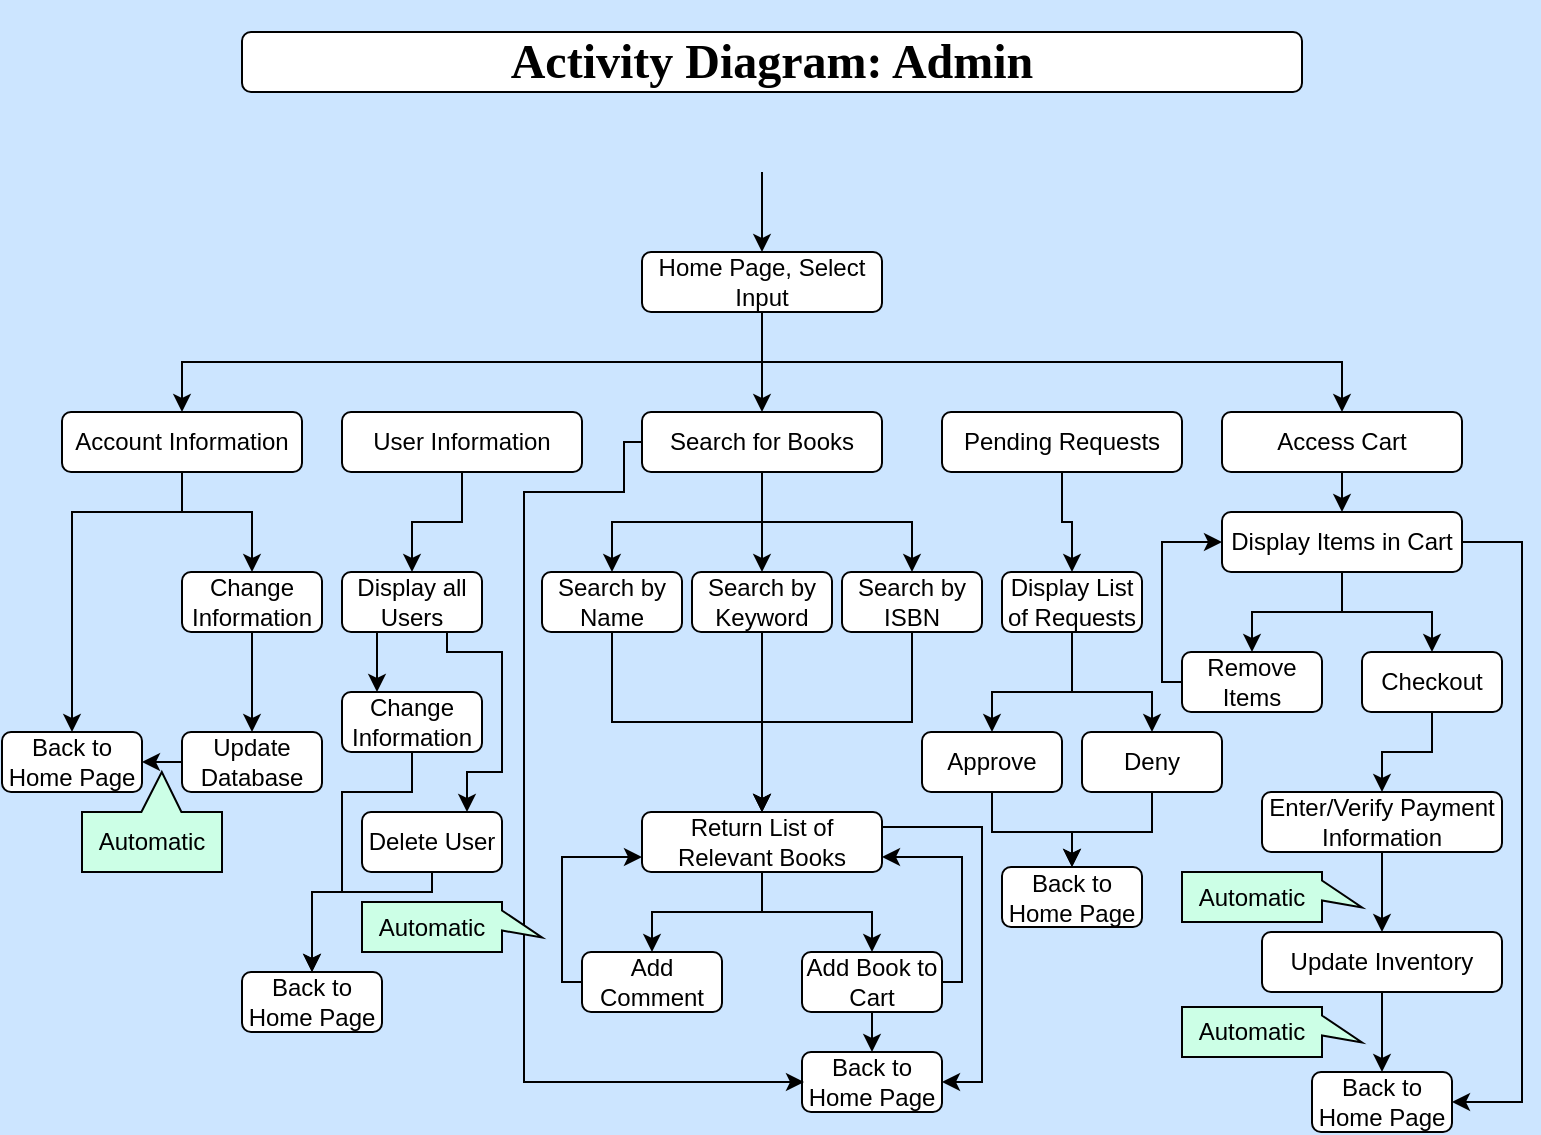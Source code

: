<mxfile version="23.1.4" type="google">
  <diagram name="Page-1" id="G4O3pw8mz-HCcEDm6bKv">
    <mxGraphModel grid="1" page="1" gridSize="10" guides="1" tooltips="1" connect="1" arrows="1" fold="1" pageScale="1" pageWidth="850" pageHeight="1100" background="#CCE5FF" math="0" shadow="0">
      <root>
        <mxCell id="0" />
        <mxCell id="1" parent="0" />
        <mxCell id="jNIEVBM6Wmnlz1BXS3UX-2" value="&lt;h1&gt;Activity Diagram: Admin&lt;/h1&gt;" style="rounded=1;whiteSpace=wrap;html=1;fontFamily=Times New Roman;" vertex="1" parent="1">
          <mxGeometry x="160" y="50" width="530" height="30" as="geometry" />
        </mxCell>
        <mxCell id="HwOnpyn5BcN7FP6Mbuu5-87" style="edgeStyle=orthogonalEdgeStyle;rounded=0;orthogonalLoop=1;jettySize=auto;html=1;exitX=0.5;exitY=1;exitDx=0;exitDy=0;entryX=0.5;entryY=0;entryDx=0;entryDy=0;" edge="1" parent="1" source="jNIEVBM6Wmnlz1BXS3UX-7" target="HwOnpyn5BcN7FP6Mbuu5-19">
          <mxGeometry relative="1" as="geometry" />
        </mxCell>
        <mxCell id="jNIEVBM6Wmnlz1BXS3UX-7" value="Access Cart" style="rounded=1;whiteSpace=wrap;html=1;" vertex="1" parent="1">
          <mxGeometry x="650" y="240" width="120" height="30" as="geometry" />
        </mxCell>
        <mxCell id="HwOnpyn5BcN7FP6Mbuu5-60" style="edgeStyle=orthogonalEdgeStyle;rounded=0;orthogonalLoop=1;jettySize=auto;html=1;exitX=0;exitY=0.5;exitDx=0;exitDy=0;entryX=1;entryY=0.5;entryDx=0;entryDy=0;" edge="1" parent="1" source="HwOnpyn5BcN7FP6Mbuu5-15" target="HwOnpyn5BcN7FP6Mbuu5-13">
          <mxGeometry relative="1" as="geometry" />
        </mxCell>
        <mxCell id="HwOnpyn5BcN7FP6Mbuu5-15" value="Update Database" style="rounded=1;whiteSpace=wrap;html=1;" vertex="1" parent="1">
          <mxGeometry x="130" y="400" width="70" height="30" as="geometry" />
        </mxCell>
        <mxCell id="HwOnpyn5BcN7FP6Mbuu5-90" style="edgeStyle=orthogonalEdgeStyle;rounded=0;orthogonalLoop=1;jettySize=auto;html=1;exitX=0.5;exitY=1;exitDx=0;exitDy=0;entryX=0.5;entryY=0;entryDx=0;entryDy=0;" edge="1" parent="1" source="HwOnpyn5BcN7FP6Mbuu5-19" target="HwOnpyn5BcN7FP6Mbuu5-88">
          <mxGeometry relative="1" as="geometry" />
        </mxCell>
        <mxCell id="HwOnpyn5BcN7FP6Mbuu5-91" style="edgeStyle=orthogonalEdgeStyle;rounded=0;orthogonalLoop=1;jettySize=auto;html=1;exitX=0.5;exitY=1;exitDx=0;exitDy=0;entryX=0.5;entryY=0;entryDx=0;entryDy=0;" edge="1" parent="1" source="HwOnpyn5BcN7FP6Mbuu5-19" target="HwOnpyn5BcN7FP6Mbuu5-89">
          <mxGeometry relative="1" as="geometry" />
        </mxCell>
        <mxCell id="HwOnpyn5BcN7FP6Mbuu5-119" style="edgeStyle=orthogonalEdgeStyle;rounded=0;orthogonalLoop=1;jettySize=auto;html=1;exitX=1;exitY=0.5;exitDx=0;exitDy=0;entryX=1;entryY=0.5;entryDx=0;entryDy=0;" edge="1" parent="1" source="HwOnpyn5BcN7FP6Mbuu5-19" target="HwOnpyn5BcN7FP6Mbuu5-98">
          <mxGeometry relative="1" as="geometry">
            <Array as="points">
              <mxPoint x="800" y="305" />
              <mxPoint x="800" y="585" />
            </Array>
          </mxGeometry>
        </mxCell>
        <mxCell id="HwOnpyn5BcN7FP6Mbuu5-19" value="Display Items in Cart" style="rounded=1;whiteSpace=wrap;html=1;" vertex="1" parent="1">
          <mxGeometry x="650" y="290" width="120" height="30" as="geometry" />
        </mxCell>
        <mxCell id="HwOnpyn5BcN7FP6Mbuu5-54" style="edgeStyle=orthogonalEdgeStyle;rounded=0;orthogonalLoop=1;jettySize=auto;html=1;exitX=0.5;exitY=1;exitDx=0;exitDy=0;entryX=0.5;entryY=0;entryDx=0;entryDy=0;" edge="1" parent="1" source="jNIEVBM6Wmnlz1BXS3UX-3" target="jNIEVBM6Wmnlz1BXS3UX-6">
          <mxGeometry relative="1" as="geometry">
            <mxPoint x="180" y="240" as="targetPoint" />
          </mxGeometry>
        </mxCell>
        <mxCell id="HwOnpyn5BcN7FP6Mbuu5-55" style="edgeStyle=orthogonalEdgeStyle;rounded=0;orthogonalLoop=1;jettySize=auto;html=1;exitX=0.5;exitY=1;exitDx=0;exitDy=0;entryX=0.5;entryY=0;entryDx=0;entryDy=0;" edge="1" parent="1" source="jNIEVBM6Wmnlz1BXS3UX-3" target="jNIEVBM6Wmnlz1BXS3UX-7">
          <mxGeometry relative="1" as="geometry" />
        </mxCell>
        <mxCell id="HwOnpyn5BcN7FP6Mbuu5-56" style="edgeStyle=orthogonalEdgeStyle;rounded=0;orthogonalLoop=1;jettySize=auto;html=1;exitX=0.5;exitY=1;exitDx=0;exitDy=0;entryX=0.5;entryY=0;entryDx=0;entryDy=0;" edge="1" parent="1" source="jNIEVBM6Wmnlz1BXS3UX-3" target="jNIEVBM6Wmnlz1BXS3UX-4">
          <mxGeometry relative="1" as="geometry" />
        </mxCell>
        <mxCell id="HwOnpyn5BcN7FP6Mbuu5-71" style="edgeStyle=orthogonalEdgeStyle;rounded=0;orthogonalLoop=1;jettySize=auto;html=1;exitX=0.5;exitY=0;exitDx=0;exitDy=0;" edge="1" parent="1" source="jNIEVBM6Wmnlz1BXS3UX-3">
          <mxGeometry relative="1" as="geometry">
            <mxPoint x="420" y="160" as="targetPoint" />
          </mxGeometry>
        </mxCell>
        <mxCell id="jNIEVBM6Wmnlz1BXS3UX-3" value="Home Page, Select Input" style="rounded=1;whiteSpace=wrap;html=1;" vertex="1" parent="1">
          <mxGeometry x="360" y="160" width="120" height="30" as="geometry" />
        </mxCell>
        <mxCell id="HwOnpyn5BcN7FP6Mbuu5-59" style="edgeStyle=orthogonalEdgeStyle;rounded=0;orthogonalLoop=1;jettySize=auto;html=1;exitX=0.5;exitY=1;exitDx=0;exitDy=0;entryX=0.5;entryY=0;entryDx=0;entryDy=0;" edge="1" parent="1" source="HwOnpyn5BcN7FP6Mbuu5-30" target="HwOnpyn5BcN7FP6Mbuu5-15">
          <mxGeometry relative="1" as="geometry" />
        </mxCell>
        <mxCell id="HwOnpyn5BcN7FP6Mbuu5-30" value="Change Information" style="rounded=1;whiteSpace=wrap;html=1;" vertex="1" parent="1">
          <mxGeometry x="130" y="320" width="70" height="30" as="geometry" />
        </mxCell>
        <mxCell id="HwOnpyn5BcN7FP6Mbuu5-107" style="edgeStyle=orthogonalEdgeStyle;rounded=0;orthogonalLoop=1;jettySize=auto;html=1;exitX=0.5;exitY=1;exitDx=0;exitDy=0;entryX=0.5;entryY=0;entryDx=0;entryDy=0;" edge="1" parent="1" source="jNIEVBM6Wmnlz1BXS3UX-6" target="HwOnpyn5BcN7FP6Mbuu5-13">
          <mxGeometry relative="1" as="geometry">
            <Array as="points">
              <mxPoint x="130" y="290" />
              <mxPoint x="75" y="290" />
            </Array>
          </mxGeometry>
        </mxCell>
        <mxCell id="HwOnpyn5BcN7FP6Mbuu5-108" style="edgeStyle=orthogonalEdgeStyle;rounded=0;orthogonalLoop=1;jettySize=auto;html=1;exitX=0.5;exitY=1;exitDx=0;exitDy=0;entryX=0.5;entryY=0;entryDx=0;entryDy=0;" edge="1" parent="1" source="jNIEVBM6Wmnlz1BXS3UX-6" target="HwOnpyn5BcN7FP6Mbuu5-30">
          <mxGeometry relative="1" as="geometry">
            <Array as="points">
              <mxPoint x="130" y="290" />
              <mxPoint x="165" y="290" />
            </Array>
          </mxGeometry>
        </mxCell>
        <mxCell id="jNIEVBM6Wmnlz1BXS3UX-6" value="Account Information" style="rounded=1;whiteSpace=wrap;html=1;" vertex="1" parent="1">
          <mxGeometry x="70" y="240" width="120" height="30" as="geometry" />
        </mxCell>
        <mxCell id="HwOnpyn5BcN7FP6Mbuu5-13" value="Back to Home Page" style="rounded=1;whiteSpace=wrap;html=1;" vertex="1" parent="1">
          <mxGeometry x="40" y="400" width="70" height="30" as="geometry" />
        </mxCell>
        <mxCell id="HwOnpyn5BcN7FP6Mbuu5-84" style="edgeStyle=orthogonalEdgeStyle;rounded=0;orthogonalLoop=1;jettySize=auto;html=1;exitX=0.5;exitY=1;exitDx=0;exitDy=0;entryX=0.5;entryY=0;entryDx=0;entryDy=0;" edge="1" parent="1" source="HwOnpyn5BcN7FP6Mbuu5-17" target="HwOnpyn5BcN7FP6Mbuu5-18">
          <mxGeometry relative="1" as="geometry" />
        </mxCell>
        <mxCell id="HwOnpyn5BcN7FP6Mbuu5-17" value="Search by Name" style="rounded=1;whiteSpace=wrap;html=1;" vertex="1" parent="1">
          <mxGeometry x="310" y="320" width="70" height="30" as="geometry" />
        </mxCell>
        <mxCell id="HwOnpyn5BcN7FP6Mbuu5-37" value="Back to Home Page" style="rounded=1;whiteSpace=wrap;html=1;" vertex="1" parent="1">
          <mxGeometry x="440" y="560" width="70" height="30" as="geometry" />
        </mxCell>
        <mxCell id="HwOnpyn5BcN7FP6Mbuu5-61" style="edgeStyle=orthogonalEdgeStyle;rounded=0;orthogonalLoop=1;jettySize=auto;html=1;exitX=0.5;exitY=1;exitDx=0;exitDy=0;entryX=0.5;entryY=0;entryDx=0;entryDy=0;" edge="1" parent="1" source="jNIEVBM6Wmnlz1BXS3UX-4" target="HwOnpyn5BcN7FP6Mbuu5-17">
          <mxGeometry relative="1" as="geometry" />
        </mxCell>
        <mxCell id="HwOnpyn5BcN7FP6Mbuu5-82" style="edgeStyle=orthogonalEdgeStyle;rounded=0;orthogonalLoop=1;jettySize=auto;html=1;exitX=0.5;exitY=1;exitDx=0;exitDy=0;entryX=0.5;entryY=0;entryDx=0;entryDy=0;" edge="1" parent="1" source="jNIEVBM6Wmnlz1BXS3UX-4" target="HwOnpyn5BcN7FP6Mbuu5-36">
          <mxGeometry relative="1" as="geometry" />
        </mxCell>
        <mxCell id="HwOnpyn5BcN7FP6Mbuu5-83" style="edgeStyle=orthogonalEdgeStyle;rounded=0;orthogonalLoop=1;jettySize=auto;html=1;exitX=0.5;exitY=1;exitDx=0;exitDy=0;entryX=0.5;entryY=0;entryDx=0;entryDy=0;" edge="1" parent="1" source="jNIEVBM6Wmnlz1BXS3UX-4" target="HwOnpyn5BcN7FP6Mbuu5-41">
          <mxGeometry relative="1" as="geometry" />
        </mxCell>
        <mxCell id="HwOnpyn5BcN7FP6Mbuu5-118" style="edgeStyle=orthogonalEdgeStyle;rounded=0;orthogonalLoop=1;jettySize=auto;html=1;exitX=0;exitY=0.5;exitDx=0;exitDy=0;entryX=0;entryY=0.5;entryDx=0;entryDy=0;" edge="1" parent="1">
          <mxGeometry relative="1" as="geometry">
            <mxPoint x="361" y="255" as="sourcePoint" />
            <mxPoint x="441" y="575" as="targetPoint" />
            <Array as="points">
              <mxPoint x="351" y="255" />
              <mxPoint x="351" y="280" />
              <mxPoint x="301" y="280" />
              <mxPoint x="301" y="575" />
            </Array>
          </mxGeometry>
        </mxCell>
        <mxCell id="jNIEVBM6Wmnlz1BXS3UX-4" value="Search for Books" style="rounded=1;whiteSpace=wrap;html=1;" vertex="1" parent="1">
          <mxGeometry x="360" y="240" width="120" height="30" as="geometry" />
        </mxCell>
        <mxCell id="HwOnpyn5BcN7FP6Mbuu5-85" style="edgeStyle=orthogonalEdgeStyle;rounded=0;orthogonalLoop=1;jettySize=auto;html=1;exitX=0.5;exitY=1;exitDx=0;exitDy=0;" edge="1" parent="1" source="HwOnpyn5BcN7FP6Mbuu5-36">
          <mxGeometry relative="1" as="geometry">
            <mxPoint x="420" y="440" as="targetPoint" />
          </mxGeometry>
        </mxCell>
        <mxCell id="HwOnpyn5BcN7FP6Mbuu5-36" value="Search by Keyword" style="rounded=1;whiteSpace=wrap;html=1;" vertex="1" parent="1">
          <mxGeometry x="385" y="320" width="70" height="30" as="geometry" />
        </mxCell>
        <mxCell id="HwOnpyn5BcN7FP6Mbuu5-86" style="edgeStyle=orthogonalEdgeStyle;rounded=0;orthogonalLoop=1;jettySize=auto;html=1;exitX=0.5;exitY=1;exitDx=0;exitDy=0;entryX=0.5;entryY=0;entryDx=0;entryDy=0;" edge="1" parent="1" source="HwOnpyn5BcN7FP6Mbuu5-41" target="HwOnpyn5BcN7FP6Mbuu5-18">
          <mxGeometry relative="1" as="geometry" />
        </mxCell>
        <mxCell id="HwOnpyn5BcN7FP6Mbuu5-41" value="Search by ISBN" style="rounded=1;whiteSpace=wrap;html=1;" vertex="1" parent="1">
          <mxGeometry x="460" y="320" width="70" height="30" as="geometry" />
        </mxCell>
        <mxCell id="HwOnpyn5BcN7FP6Mbuu5-73" style="edgeStyle=orthogonalEdgeStyle;rounded=0;orthogonalLoop=1;jettySize=auto;html=1;exitX=0;exitY=0.5;exitDx=0;exitDy=0;entryX=0;entryY=0.75;entryDx=0;entryDy=0;" edge="1" parent="1" source="HwOnpyn5BcN7FP6Mbuu5-47" target="HwOnpyn5BcN7FP6Mbuu5-18">
          <mxGeometry relative="1" as="geometry">
            <Array as="points">
              <mxPoint x="320" y="525" />
              <mxPoint x="320" y="463" />
            </Array>
          </mxGeometry>
        </mxCell>
        <mxCell id="HwOnpyn5BcN7FP6Mbuu5-47" value="Add Comment" style="rounded=1;whiteSpace=wrap;html=1;" vertex="1" parent="1">
          <mxGeometry x="330" y="510" width="70" height="30" as="geometry" />
        </mxCell>
        <mxCell id="HwOnpyn5BcN7FP6Mbuu5-76" style="edgeStyle=orthogonalEdgeStyle;rounded=0;orthogonalLoop=1;jettySize=auto;html=1;exitX=0.5;exitY=1;exitDx=0;exitDy=0;entryX=0.5;entryY=0;entryDx=0;entryDy=0;" edge="1" parent="1" source="HwOnpyn5BcN7FP6Mbuu5-48" target="HwOnpyn5BcN7FP6Mbuu5-37">
          <mxGeometry relative="1" as="geometry" />
        </mxCell>
        <mxCell id="HwOnpyn5BcN7FP6Mbuu5-105" style="edgeStyle=orthogonalEdgeStyle;rounded=0;orthogonalLoop=1;jettySize=auto;html=1;exitX=1;exitY=0.5;exitDx=0;exitDy=0;entryX=1;entryY=0.75;entryDx=0;entryDy=0;" edge="1" parent="1" source="HwOnpyn5BcN7FP6Mbuu5-48" target="HwOnpyn5BcN7FP6Mbuu5-18">
          <mxGeometry relative="1" as="geometry">
            <Array as="points">
              <mxPoint x="520" y="525" />
              <mxPoint x="520" y="463" />
            </Array>
          </mxGeometry>
        </mxCell>
        <mxCell id="HwOnpyn5BcN7FP6Mbuu5-48" value="Add Book to Cart" style="rounded=1;whiteSpace=wrap;html=1;" vertex="1" parent="1">
          <mxGeometry x="440" y="510" width="70" height="30" as="geometry" />
        </mxCell>
        <mxCell id="HwOnpyn5BcN7FP6Mbuu5-68" style="edgeStyle=orthogonalEdgeStyle;rounded=0;orthogonalLoop=1;jettySize=auto;html=1;exitX=0.5;exitY=1;exitDx=0;exitDy=0;entryX=0.5;entryY=0;entryDx=0;entryDy=0;" edge="1" parent="1" source="HwOnpyn5BcN7FP6Mbuu5-18" target="HwOnpyn5BcN7FP6Mbuu5-47">
          <mxGeometry relative="1" as="geometry" />
        </mxCell>
        <mxCell id="HwOnpyn5BcN7FP6Mbuu5-69" style="edgeStyle=orthogonalEdgeStyle;rounded=0;orthogonalLoop=1;jettySize=auto;html=1;exitX=0.5;exitY=1;exitDx=0;exitDy=0;entryX=0.5;entryY=0;entryDx=0;entryDy=0;" edge="1" parent="1" source="HwOnpyn5BcN7FP6Mbuu5-18" target="HwOnpyn5BcN7FP6Mbuu5-48">
          <mxGeometry relative="1" as="geometry" />
        </mxCell>
        <mxCell id="HwOnpyn5BcN7FP6Mbuu5-81" style="edgeStyle=orthogonalEdgeStyle;rounded=0;orthogonalLoop=1;jettySize=auto;html=1;exitX=1;exitY=0.25;exitDx=0;exitDy=0;entryX=1;entryY=0.5;entryDx=0;entryDy=0;" edge="1" parent="1" source="HwOnpyn5BcN7FP6Mbuu5-18" target="HwOnpyn5BcN7FP6Mbuu5-37">
          <mxGeometry relative="1" as="geometry">
            <mxPoint x="550" y="575" as="targetPoint" />
            <Array as="points">
              <mxPoint x="530" y="448" />
              <mxPoint x="530" y="575" />
            </Array>
          </mxGeometry>
        </mxCell>
        <mxCell id="HwOnpyn5BcN7FP6Mbuu5-18" value="Return List of Relevant Books" style="rounded=1;whiteSpace=wrap;html=1;" vertex="1" parent="1">
          <mxGeometry x="360" y="440" width="120" height="30" as="geometry" />
        </mxCell>
        <mxCell id="HwOnpyn5BcN7FP6Mbuu5-72" value="" style="endArrow=classic;html=1;rounded=0;entryX=0.5;entryY=0;entryDx=0;entryDy=0;" edge="1" parent="1" target="jNIEVBM6Wmnlz1BXS3UX-3">
          <mxGeometry width="50" height="50" relative="1" as="geometry">
            <mxPoint x="420" y="120" as="sourcePoint" />
            <mxPoint x="490" y="190" as="targetPoint" />
          </mxGeometry>
        </mxCell>
        <mxCell id="HwOnpyn5BcN7FP6Mbuu5-92" style="edgeStyle=orthogonalEdgeStyle;rounded=0;orthogonalLoop=1;jettySize=auto;html=1;exitX=0;exitY=0.5;exitDx=0;exitDy=0;entryX=0;entryY=0.5;entryDx=0;entryDy=0;" edge="1" parent="1" source="HwOnpyn5BcN7FP6Mbuu5-88" target="HwOnpyn5BcN7FP6Mbuu5-19">
          <mxGeometry relative="1" as="geometry">
            <Array as="points">
              <mxPoint x="620" y="375" />
              <mxPoint x="620" y="305" />
            </Array>
          </mxGeometry>
        </mxCell>
        <mxCell id="HwOnpyn5BcN7FP6Mbuu5-88" value="Remove Items" style="rounded=1;whiteSpace=wrap;html=1;" vertex="1" parent="1">
          <mxGeometry x="630" y="360" width="70" height="30" as="geometry" />
        </mxCell>
        <mxCell id="HwOnpyn5BcN7FP6Mbuu5-94" style="edgeStyle=orthogonalEdgeStyle;rounded=0;orthogonalLoop=1;jettySize=auto;html=1;exitX=0.5;exitY=1;exitDx=0;exitDy=0;entryX=0.5;entryY=0;entryDx=0;entryDy=0;" edge="1" parent="1" source="HwOnpyn5BcN7FP6Mbuu5-89" target="HwOnpyn5BcN7FP6Mbuu5-93">
          <mxGeometry relative="1" as="geometry" />
        </mxCell>
        <mxCell id="HwOnpyn5BcN7FP6Mbuu5-89" value="Checkout" style="rounded=1;whiteSpace=wrap;html=1;" vertex="1" parent="1">
          <mxGeometry x="720" y="360" width="70" height="30" as="geometry" />
        </mxCell>
        <mxCell id="HwOnpyn5BcN7FP6Mbuu5-100" style="edgeStyle=orthogonalEdgeStyle;rounded=0;orthogonalLoop=1;jettySize=auto;html=1;exitX=0.5;exitY=1;exitDx=0;exitDy=0;entryX=0.5;entryY=0;entryDx=0;entryDy=0;" edge="1" parent="1" source="HwOnpyn5BcN7FP6Mbuu5-93" target="HwOnpyn5BcN7FP6Mbuu5-95">
          <mxGeometry relative="1" as="geometry" />
        </mxCell>
        <mxCell id="HwOnpyn5BcN7FP6Mbuu5-93" value="Enter/Verify Payment Information" style="rounded=1;whiteSpace=wrap;html=1;" vertex="1" parent="1">
          <mxGeometry x="670" y="430" width="120" height="30" as="geometry" />
        </mxCell>
        <mxCell id="HwOnpyn5BcN7FP6Mbuu5-99" style="edgeStyle=orthogonalEdgeStyle;rounded=0;orthogonalLoop=1;jettySize=auto;html=1;exitX=0.5;exitY=1;exitDx=0;exitDy=0;entryX=0.5;entryY=0;entryDx=0;entryDy=0;" edge="1" parent="1" source="HwOnpyn5BcN7FP6Mbuu5-95" target="HwOnpyn5BcN7FP6Mbuu5-98">
          <mxGeometry relative="1" as="geometry" />
        </mxCell>
        <mxCell id="HwOnpyn5BcN7FP6Mbuu5-95" value="Update Inventory" style="rounded=1;whiteSpace=wrap;html=1;" vertex="1" parent="1">
          <mxGeometry x="670" y="500" width="120" height="30" as="geometry" />
        </mxCell>
        <mxCell id="HwOnpyn5BcN7FP6Mbuu5-96" value="Automatic" style="shape=callout;whiteSpace=wrap;html=1;perimeter=calloutPerimeter;direction=west;position2=0.43;size=20;position=0.29;fillColor=#CCFFE6;" vertex="1" parent="1">
          <mxGeometry x="80" y="420" width="70" height="50" as="geometry" />
        </mxCell>
        <mxCell id="HwOnpyn5BcN7FP6Mbuu5-97" value="Automatic" style="shape=callout;whiteSpace=wrap;html=1;perimeter=calloutPerimeter;direction=north;position2=0.29;size=20;position=0.43;fillColor=#CCFFE6;base=10;" vertex="1" parent="1">
          <mxGeometry x="630" y="537.5" width="90" height="25" as="geometry" />
        </mxCell>
        <mxCell id="HwOnpyn5BcN7FP6Mbuu5-98" value="Back to Home Page" style="rounded=1;whiteSpace=wrap;html=1;" vertex="1" parent="1">
          <mxGeometry x="695" y="570" width="70" height="30" as="geometry" />
        </mxCell>
        <mxCell id="HwOnpyn5BcN7FP6Mbuu5-101" value="Automatic" style="shape=callout;whiteSpace=wrap;html=1;perimeter=calloutPerimeter;direction=north;position2=0.29;size=20;position=0.43;fillColor=#CCFFE6;base=10;" vertex="1" parent="1">
          <mxGeometry x="220" y="485" width="90" height="25" as="geometry" />
        </mxCell>
        <mxCell id="HwOnpyn5BcN7FP6Mbuu5-104" value="Automatic" style="shape=callout;whiteSpace=wrap;html=1;perimeter=calloutPerimeter;direction=north;position2=0.29;size=20;position=0.43;fillColor=#CCFFE6;base=10;" vertex="1" parent="1">
          <mxGeometry x="630" y="470" width="90" height="25" as="geometry" />
        </mxCell>
        <mxCell id="HwOnpyn5BcN7FP6Mbuu5-121" style="edgeStyle=orthogonalEdgeStyle;rounded=0;orthogonalLoop=1;jettySize=auto;html=1;exitX=0.5;exitY=1;exitDx=0;exitDy=0;entryX=0.5;entryY=0;entryDx=0;entryDy=0;" edge="1" parent="1" source="HwOnpyn5BcN7FP6Mbuu5-106" target="HwOnpyn5BcN7FP6Mbuu5-120">
          <mxGeometry relative="1" as="geometry" />
        </mxCell>
        <mxCell id="HwOnpyn5BcN7FP6Mbuu5-106" value="User Information" style="rounded=1;whiteSpace=wrap;html=1;" vertex="1" parent="1">
          <mxGeometry x="210" y="240" width="120" height="30" as="geometry" />
        </mxCell>
        <mxCell id="HwOnpyn5BcN7FP6Mbuu5-112" style="edgeStyle=orthogonalEdgeStyle;rounded=0;orthogonalLoop=1;jettySize=auto;html=1;exitX=0.5;exitY=1;exitDx=0;exitDy=0;entryX=0.5;entryY=0;entryDx=0;entryDy=0;" edge="1" parent="1" source="HwOnpyn5BcN7FP6Mbuu5-109" target="HwOnpyn5BcN7FP6Mbuu5-111">
          <mxGeometry relative="1" as="geometry" />
        </mxCell>
        <mxCell id="HwOnpyn5BcN7FP6Mbuu5-109" value="Pending Requests" style="rounded=1;whiteSpace=wrap;html=1;" vertex="1" parent="1">
          <mxGeometry x="510" y="240" width="120" height="30" as="geometry" />
        </mxCell>
        <mxCell id="HwOnpyn5BcN7FP6Mbuu5-115" style="edgeStyle=orthogonalEdgeStyle;rounded=0;orthogonalLoop=1;jettySize=auto;html=1;exitX=0.5;exitY=1;exitDx=0;exitDy=0;entryX=0.5;entryY=0;entryDx=0;entryDy=0;" edge="1" parent="1" source="HwOnpyn5BcN7FP6Mbuu5-111" target="HwOnpyn5BcN7FP6Mbuu5-113">
          <mxGeometry relative="1" as="geometry">
            <Array as="points">
              <mxPoint x="575" y="380" />
              <mxPoint x="535" y="380" />
            </Array>
          </mxGeometry>
        </mxCell>
        <mxCell id="HwOnpyn5BcN7FP6Mbuu5-116" style="edgeStyle=orthogonalEdgeStyle;rounded=0;orthogonalLoop=1;jettySize=auto;html=1;exitX=0.5;exitY=1;exitDx=0;exitDy=0;entryX=0.5;entryY=0;entryDx=0;entryDy=0;" edge="1" parent="1" source="HwOnpyn5BcN7FP6Mbuu5-111" target="HwOnpyn5BcN7FP6Mbuu5-114">
          <mxGeometry relative="1" as="geometry">
            <Array as="points">
              <mxPoint x="575" y="380" />
              <mxPoint x="615" y="380" />
            </Array>
          </mxGeometry>
        </mxCell>
        <mxCell id="HwOnpyn5BcN7FP6Mbuu5-111" value="Display List of Requests" style="rounded=1;whiteSpace=wrap;html=1;" vertex="1" parent="1">
          <mxGeometry x="540" y="320" width="70" height="30" as="geometry" />
        </mxCell>
        <mxCell id="HwOnpyn5BcN7FP6Mbuu5-129" style="edgeStyle=orthogonalEdgeStyle;rounded=0;orthogonalLoop=1;jettySize=auto;html=1;exitX=0.5;exitY=1;exitDx=0;exitDy=0;entryX=0.5;entryY=0;entryDx=0;entryDy=0;" edge="1" parent="1" source="HwOnpyn5BcN7FP6Mbuu5-113" target="HwOnpyn5BcN7FP6Mbuu5-117">
          <mxGeometry relative="1" as="geometry" />
        </mxCell>
        <mxCell id="HwOnpyn5BcN7FP6Mbuu5-113" value="Approve" style="rounded=1;whiteSpace=wrap;html=1;" vertex="1" parent="1">
          <mxGeometry x="500" y="400" width="70" height="30" as="geometry" />
        </mxCell>
        <mxCell id="HwOnpyn5BcN7FP6Mbuu5-130" style="edgeStyle=orthogonalEdgeStyle;rounded=0;orthogonalLoop=1;jettySize=auto;html=1;exitX=0.5;exitY=1;exitDx=0;exitDy=0;entryX=0.5;entryY=0;entryDx=0;entryDy=0;" edge="1" parent="1" source="HwOnpyn5BcN7FP6Mbuu5-114" target="HwOnpyn5BcN7FP6Mbuu5-117">
          <mxGeometry relative="1" as="geometry">
            <mxPoint x="580" y="470" as="targetPoint" />
          </mxGeometry>
        </mxCell>
        <mxCell id="HwOnpyn5BcN7FP6Mbuu5-114" value="Deny" style="rounded=1;whiteSpace=wrap;html=1;" vertex="1" parent="1">
          <mxGeometry x="580" y="400" width="70" height="30" as="geometry" />
        </mxCell>
        <mxCell id="HwOnpyn5BcN7FP6Mbuu5-117" value="Back to Home Page" style="rounded=1;whiteSpace=wrap;html=1;" vertex="1" parent="1">
          <mxGeometry x="540" y="467.5" width="70" height="30" as="geometry" />
        </mxCell>
        <mxCell id="HwOnpyn5BcN7FP6Mbuu5-125" style="edgeStyle=orthogonalEdgeStyle;rounded=0;orthogonalLoop=1;jettySize=auto;html=1;exitX=0.25;exitY=1;exitDx=0;exitDy=0;entryX=0.25;entryY=0;entryDx=0;entryDy=0;" edge="1" parent="1" source="HwOnpyn5BcN7FP6Mbuu5-120" target="HwOnpyn5BcN7FP6Mbuu5-122">
          <mxGeometry relative="1" as="geometry" />
        </mxCell>
        <mxCell id="HwOnpyn5BcN7FP6Mbuu5-126" style="edgeStyle=orthogonalEdgeStyle;rounded=0;orthogonalLoop=1;jettySize=auto;html=1;exitX=0.75;exitY=1;exitDx=0;exitDy=0;entryX=0.75;entryY=0;entryDx=0;entryDy=0;" edge="1" parent="1" source="HwOnpyn5BcN7FP6Mbuu5-120" target="HwOnpyn5BcN7FP6Mbuu5-123">
          <mxGeometry relative="1" as="geometry">
            <Array as="points">
              <mxPoint x="263" y="360" />
              <mxPoint x="290" y="360" />
              <mxPoint x="290" y="420" />
              <mxPoint x="273" y="420" />
            </Array>
          </mxGeometry>
        </mxCell>
        <mxCell id="HwOnpyn5BcN7FP6Mbuu5-120" value="Display all Users" style="rounded=1;whiteSpace=wrap;html=1;" vertex="1" parent="1">
          <mxGeometry x="210" y="320" width="70" height="30" as="geometry" />
        </mxCell>
        <mxCell id="HwOnpyn5BcN7FP6Mbuu5-127" style="edgeStyle=orthogonalEdgeStyle;rounded=0;orthogonalLoop=1;jettySize=auto;html=1;exitX=0.5;exitY=1;exitDx=0;exitDy=0;entryX=0.5;entryY=0;entryDx=0;entryDy=0;" edge="1" parent="1" source="HwOnpyn5BcN7FP6Mbuu5-122" target="HwOnpyn5BcN7FP6Mbuu5-124">
          <mxGeometry relative="1" as="geometry">
            <Array as="points">
              <mxPoint x="245" y="430" />
              <mxPoint x="210" y="430" />
              <mxPoint x="210" y="480" />
              <mxPoint x="195" y="480" />
            </Array>
          </mxGeometry>
        </mxCell>
        <mxCell id="HwOnpyn5BcN7FP6Mbuu5-122" value="Change Information" style="rounded=1;whiteSpace=wrap;html=1;" vertex="1" parent="1">
          <mxGeometry x="210" y="380" width="70" height="30" as="geometry" />
        </mxCell>
        <mxCell id="HwOnpyn5BcN7FP6Mbuu5-128" style="edgeStyle=orthogonalEdgeStyle;rounded=0;orthogonalLoop=1;jettySize=auto;html=1;exitX=0.5;exitY=1;exitDx=0;exitDy=0;entryX=0.5;entryY=0;entryDx=0;entryDy=0;" edge="1" parent="1" source="HwOnpyn5BcN7FP6Mbuu5-123" target="HwOnpyn5BcN7FP6Mbuu5-124">
          <mxGeometry relative="1" as="geometry">
            <mxPoint x="210" y="500" as="targetPoint" />
            <Array as="points">
              <mxPoint x="255" y="480" />
              <mxPoint x="195" y="480" />
            </Array>
          </mxGeometry>
        </mxCell>
        <mxCell id="HwOnpyn5BcN7FP6Mbuu5-123" value="Delete User" style="rounded=1;whiteSpace=wrap;html=1;" vertex="1" parent="1">
          <mxGeometry x="220" y="440" width="70" height="30" as="geometry" />
        </mxCell>
        <mxCell id="HwOnpyn5BcN7FP6Mbuu5-124" value="Back to Home Page" style="rounded=1;whiteSpace=wrap;html=1;" vertex="1" parent="1">
          <mxGeometry x="160" y="520" width="70" height="30" as="geometry" />
        </mxCell>
      </root>
    </mxGraphModel>
  </diagram>
</mxfile>
